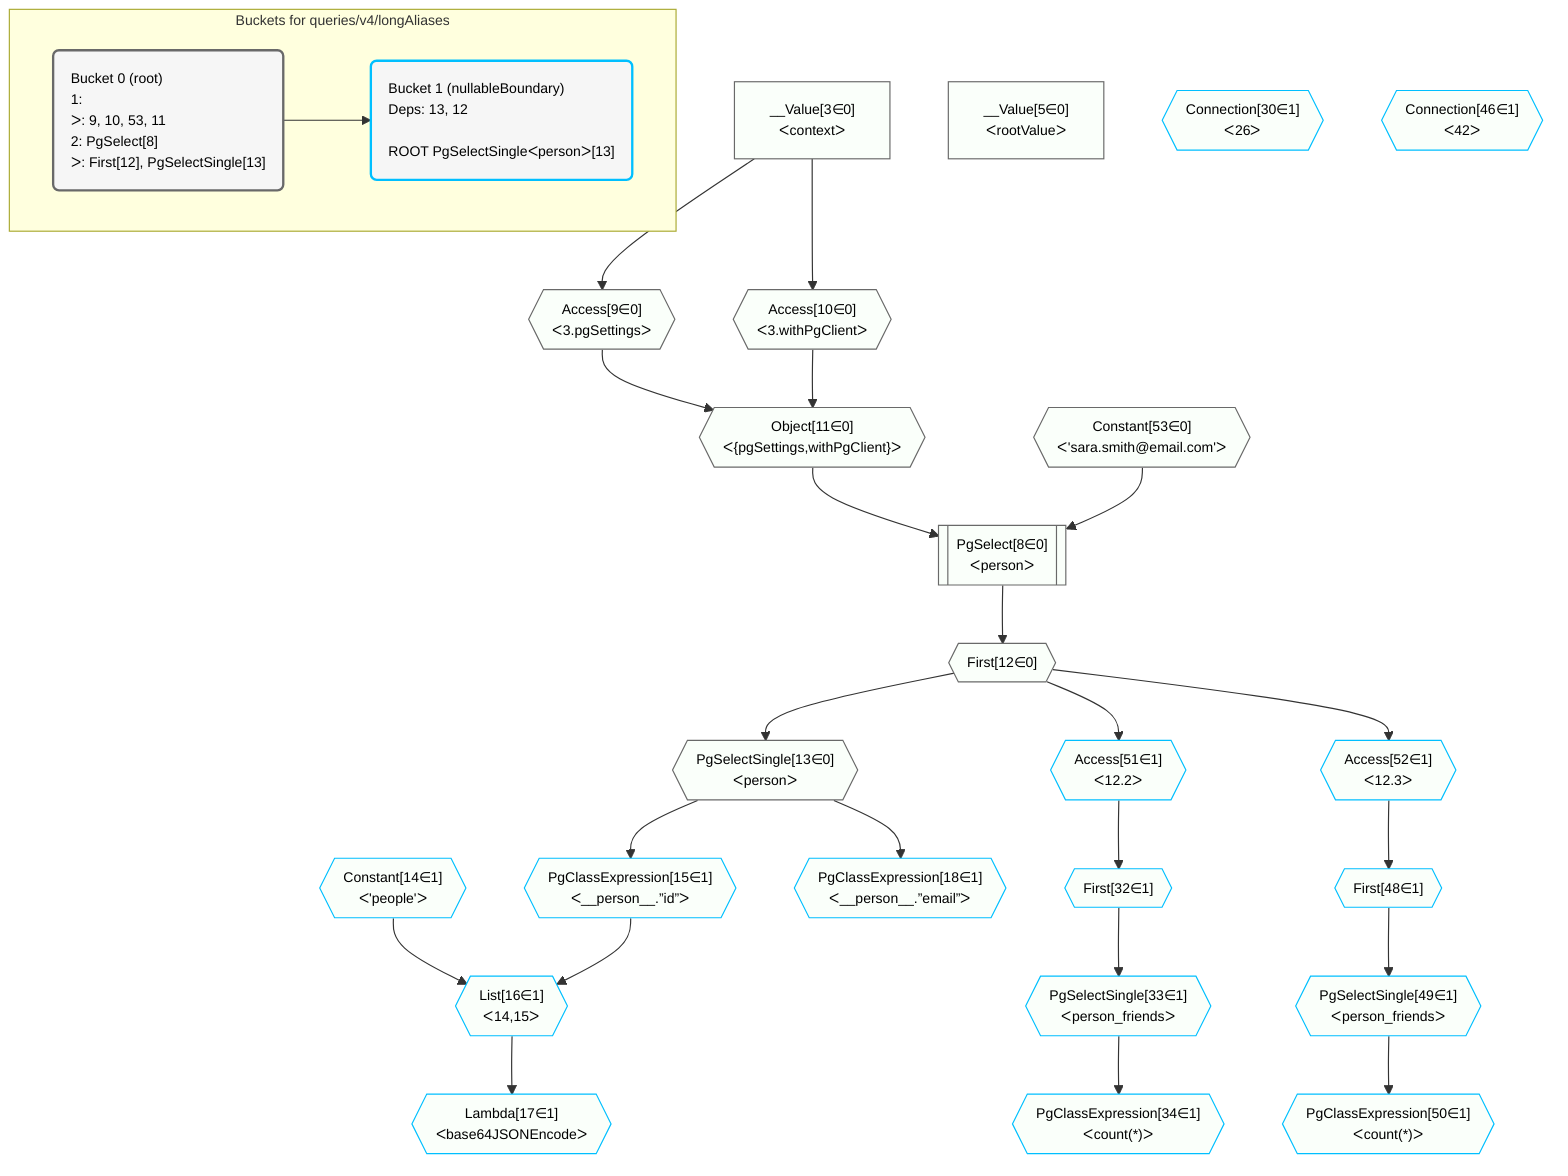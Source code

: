 %%{init: {'themeVariables': { 'fontSize': '12px'}}}%%
graph TD
    classDef path fill:#eee,stroke:#000,color:#000
    classDef plan fill:#fff,stroke-width:1px,color:#000
    classDef itemplan fill:#fff,stroke-width:2px,color:#000
    classDef unbatchedplan fill:#dff,stroke-width:1px,color:#000
    classDef sideeffectplan fill:#fcc,stroke-width:2px,color:#000
    classDef bucket fill:#f6f6f6,color:#000,stroke-width:2px,text-align:left


    %% plan dependencies
    PgSelect8[["PgSelect[8∈0]<br />ᐸpersonᐳ"]]:::plan
    Object11{{"Object[11∈0]<br />ᐸ{pgSettings,withPgClient}ᐳ"}}:::plan
    Constant53{{"Constant[53∈0]<br />ᐸ'sara.smith@email.com'ᐳ"}}:::plan
    Object11 & Constant53 --> PgSelect8
    Access9{{"Access[9∈0]<br />ᐸ3.pgSettingsᐳ"}}:::plan
    Access10{{"Access[10∈0]<br />ᐸ3.withPgClientᐳ"}}:::plan
    Access9 & Access10 --> Object11
    __Value3["__Value[3∈0]<br />ᐸcontextᐳ"]:::plan
    __Value3 --> Access9
    __Value3 --> Access10
    First12{{"First[12∈0]"}}:::plan
    PgSelect8 --> First12
    PgSelectSingle13{{"PgSelectSingle[13∈0]<br />ᐸpersonᐳ"}}:::plan
    First12 --> PgSelectSingle13
    __Value5["__Value[5∈0]<br />ᐸrootValueᐳ"]:::plan
    List16{{"List[16∈1]<br />ᐸ14,15ᐳ"}}:::plan
    Constant14{{"Constant[14∈1]<br />ᐸ'people'ᐳ"}}:::plan
    PgClassExpression15{{"PgClassExpression[15∈1]<br />ᐸ__person__.”id”ᐳ"}}:::plan
    Constant14 & PgClassExpression15 --> List16
    PgSelectSingle13 --> PgClassExpression15
    Lambda17{{"Lambda[17∈1]<br />ᐸbase64JSONEncodeᐳ"}}:::plan
    List16 --> Lambda17
    PgClassExpression18{{"PgClassExpression[18∈1]<br />ᐸ__person__.”email”ᐳ"}}:::plan
    PgSelectSingle13 --> PgClassExpression18
    First32{{"First[32∈1]"}}:::plan
    Access51{{"Access[51∈1]<br />ᐸ12.2ᐳ"}}:::plan
    Access51 --> First32
    PgSelectSingle33{{"PgSelectSingle[33∈1]<br />ᐸperson_friendsᐳ"}}:::plan
    First32 --> PgSelectSingle33
    PgClassExpression34{{"PgClassExpression[34∈1]<br />ᐸcount(*)ᐳ"}}:::plan
    PgSelectSingle33 --> PgClassExpression34
    First48{{"First[48∈1]"}}:::plan
    Access52{{"Access[52∈1]<br />ᐸ12.3ᐳ"}}:::plan
    Access52 --> First48
    PgSelectSingle49{{"PgSelectSingle[49∈1]<br />ᐸperson_friendsᐳ"}}:::plan
    First48 --> PgSelectSingle49
    PgClassExpression50{{"PgClassExpression[50∈1]<br />ᐸcount(*)ᐳ"}}:::plan
    PgSelectSingle49 --> PgClassExpression50
    First12 --> Access51
    First12 --> Access52
    Connection30{{"Connection[30∈1]<br />ᐸ26ᐳ"}}:::plan
    Connection46{{"Connection[46∈1]<br />ᐸ42ᐳ"}}:::plan

    %% define steps

    subgraph "Buckets for queries/v4/longAliases"
    Bucket0("Bucket 0 (root)<br />1: <br />ᐳ: 9, 10, 53, 11<br />2: PgSelect[8]<br />ᐳ: First[12], PgSelectSingle[13]"):::bucket
    classDef bucket0 stroke:#696969
    class Bucket0,__Value3,__Value5,PgSelect8,Access9,Access10,Object11,First12,PgSelectSingle13,Constant53 bucket0
    Bucket1("Bucket 1 (nullableBoundary)<br />Deps: 13, 12<br /><br />ROOT PgSelectSingleᐸpersonᐳ[13]"):::bucket
    classDef bucket1 stroke:#00bfff
    class Bucket1,Constant14,PgClassExpression15,List16,Lambda17,PgClassExpression18,Connection30,First32,PgSelectSingle33,PgClassExpression34,Connection46,First48,PgSelectSingle49,PgClassExpression50,Access51,Access52 bucket1
    Bucket0 --> Bucket1
    classDef unary fill:#fafffa,borderWidth:8px
    class PgSelect8,Object11,Access9,Access10,First12,PgSelectSingle13,__Value3,__Value5,Constant53,List16,PgClassExpression15,Lambda17,PgClassExpression18,First32,PgSelectSingle33,PgClassExpression34,First48,PgSelectSingle49,PgClassExpression50,Access51,Access52,Constant14,Connection30,Connection46 unary
    end